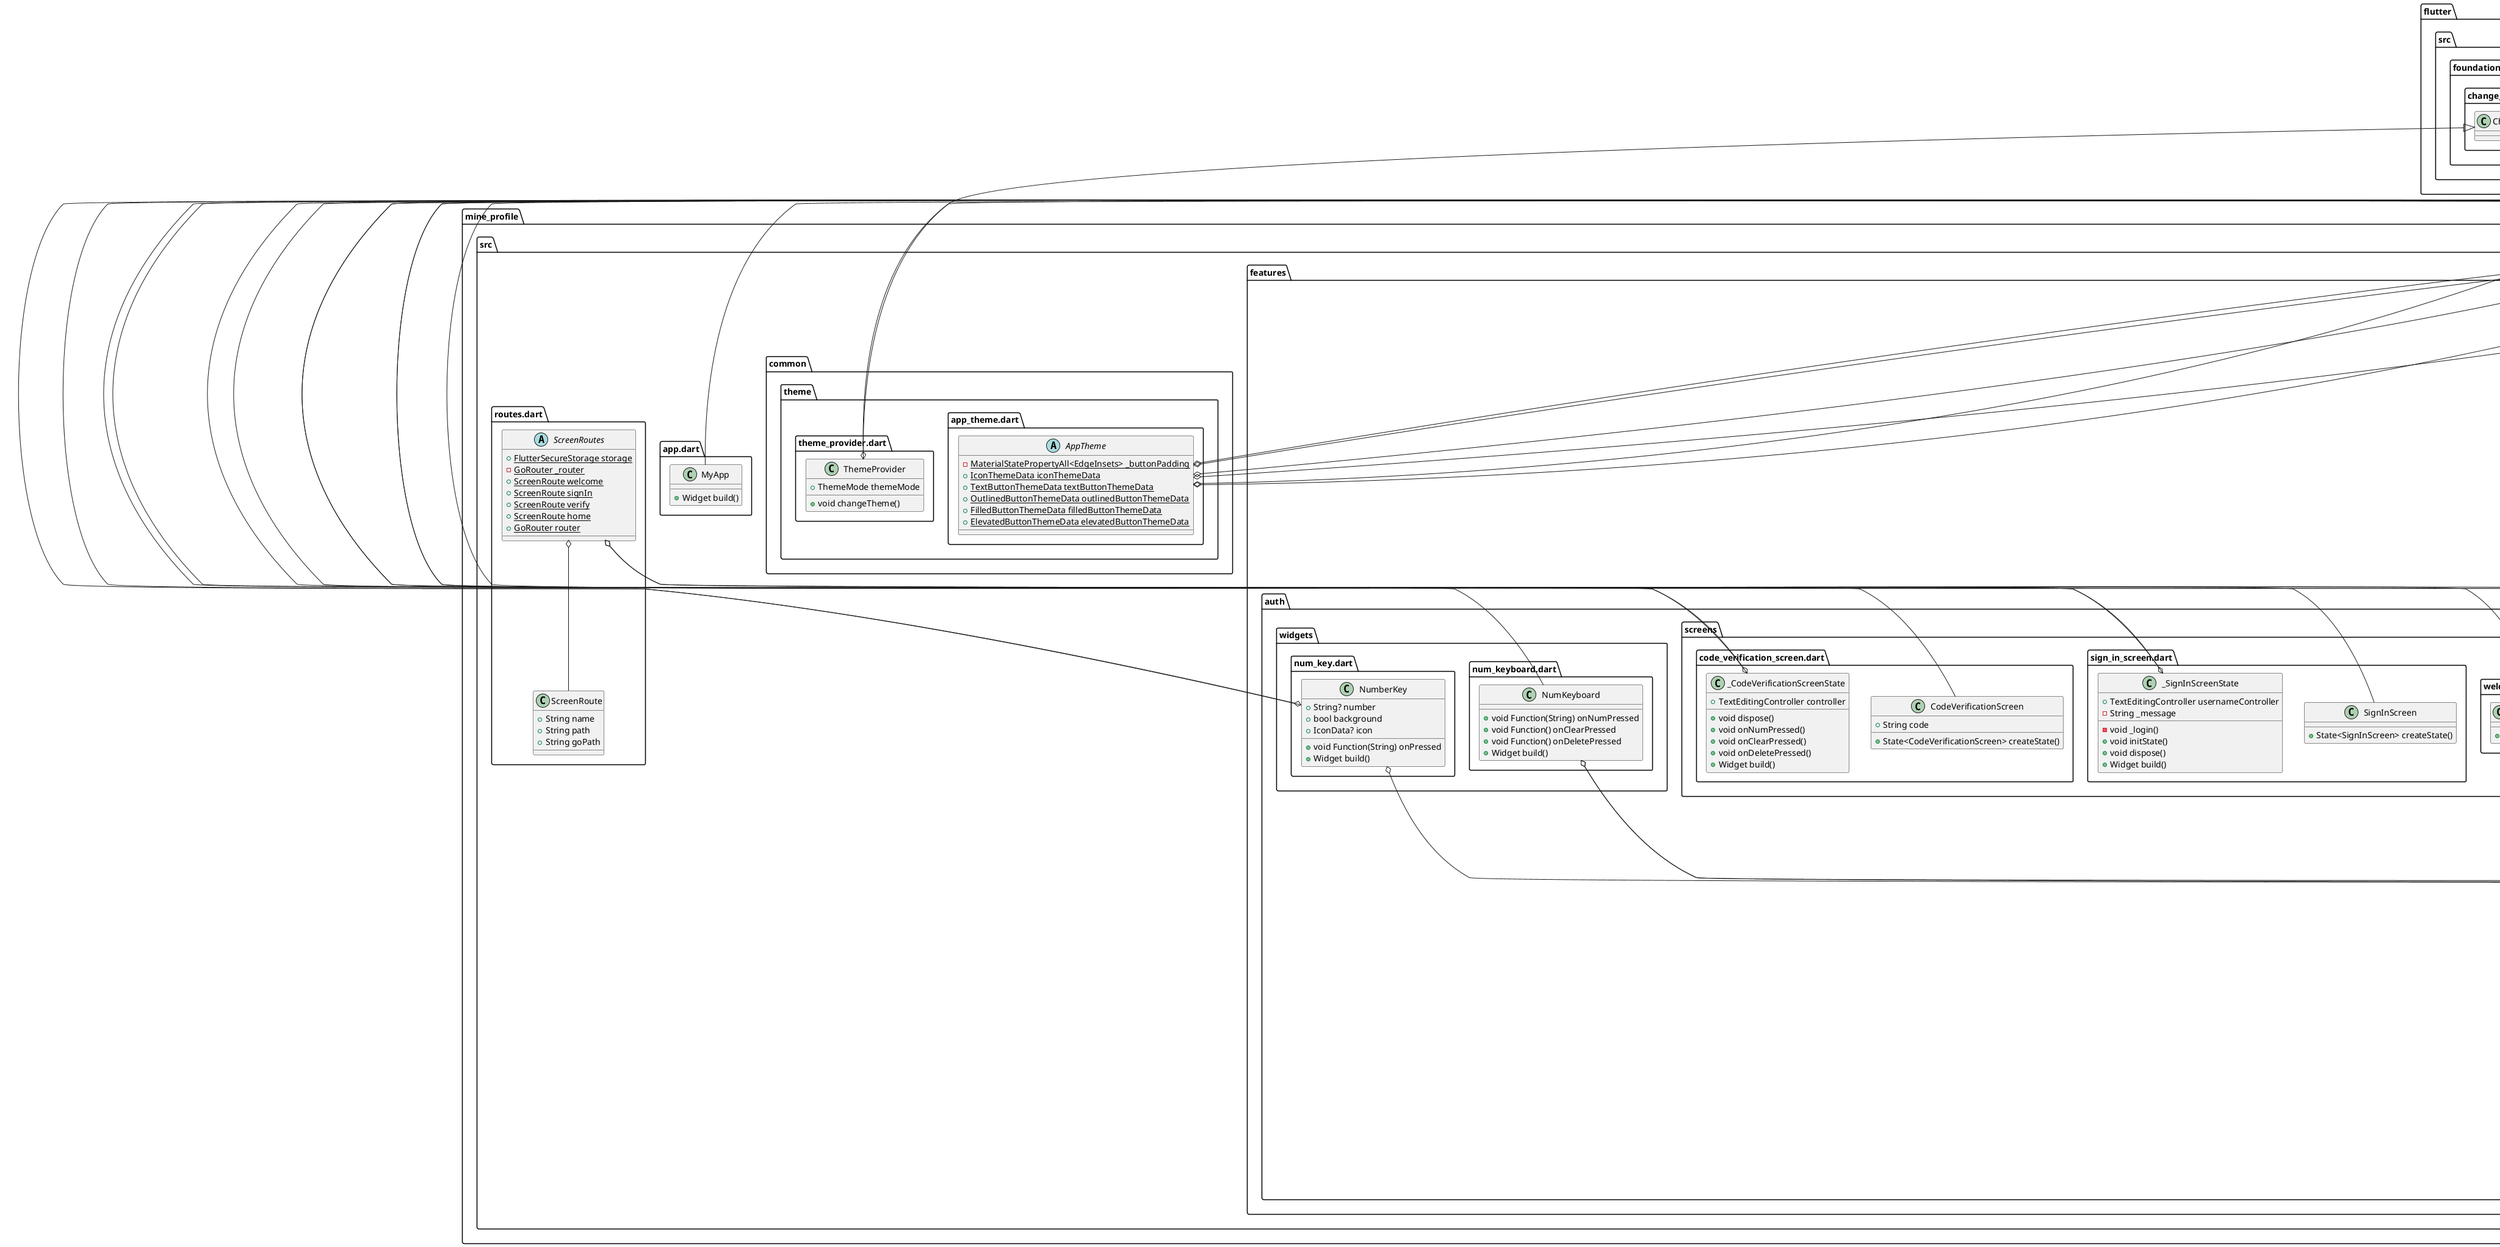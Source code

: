 @startuml
set namespaceSeparator ::

class "mine_profile::src::app.dart::MyApp" {
  +Widget build()
}

"flutter::src::widgets::framework.dart::StatelessWidget" <|-- "mine_profile::src::app.dart::MyApp"

abstract class "mine_profile::src::common::theme::app_theme.dart::AppTheme" {
  {static} -MaterialStatePropertyAll<EdgeInsets> _buttonPadding
  {static} +IconThemeData iconThemeData
  {static} +TextButtonThemeData textButtonThemeData
  {static} +OutlinedButtonThemeData outlinedButtonThemeData
  {static} +FilledButtonThemeData filledButtonThemeData
  {static} +ElevatedButtonThemeData elevatedButtonThemeData
}

"mine_profile::src::common::theme::app_theme.dart::AppTheme" o-- "flutter::src::material::material_state.dart::MaterialStatePropertyAll<EdgeInsets>"
"mine_profile::src::common::theme::app_theme.dart::AppTheme" o-- "flutter::src::widgets::icon_theme_data.dart::IconThemeData"
"mine_profile::src::common::theme::app_theme.dart::AppTheme" o-- "flutter::src::material::text_button_theme.dart::TextButtonThemeData"
"mine_profile::src::common::theme::app_theme.dart::AppTheme" o-- "flutter::src::material::outlined_button_theme.dart::OutlinedButtonThemeData"
"mine_profile::src::common::theme::app_theme.dart::AppTheme" o-- "flutter::src::material::filled_button_theme.dart::FilledButtonThemeData"
"mine_profile::src::common::theme::app_theme.dart::AppTheme" o-- "flutter::src::material::elevated_button_theme.dart::ElevatedButtonThemeData"

class "mine_profile::src::common::theme::theme_provider.dart::ThemeProvider" {
  +ThemeMode themeMode
  +void changeTheme()
}

"mine_profile::src::common::theme::theme_provider.dart::ThemeProvider" o-- "flutter::src::material::app.dart::ThemeMode"
"flutter::src::foundation::change_notifier.dart::ChangeNotifier" <|-- "mine_profile::src::common::theme::theme_provider.dart::ThemeProvider"

class "mine_profile::src::features::auth::models::user_data_entity.dart::UserData" {
  +User? user
  +Profile? profile
  +int? code
  +Map<String, dynamic> toJson()
  {static} +String serialize()
  {static} +UserData deserialize()
}

"mine_profile::src::features::auth::models::user_data_entity.dart::UserData" o-- "mine_profile::src::features::auth::models::user_data_entity.dart::User"
"mine_profile::src::features::auth::models::user_data_entity.dart::UserData" o-- "mine_profile::src::features::auth::models::user_data_entity.dart::Profile"

class "mine_profile::src::features::auth::models::user_data_entity.dart::User" {
  +int? id
  +bool? isBot
  +String? firstName
  +String? lastName
  +String? username
  +String? languageCode
  +int? braksCount
  +Id? iId
  +Map<String, dynamic> toJson()
}

"mine_profile::src::features::auth::models::user_data_entity.dart::User" o-- "mine_profile::src::features::auth::models::user_data_entity.dart::Id"

class "mine_profile::src::features::auth::models::user_data_entity.dart::Id" {
  +int? timestamp
  +String? date
  +Map<String, dynamic> toJson()
}

class "mine_profile::src::features::auth::models::user_data_entity.dart::Profile" {
  +int? id
  +String? username
  +String? password
  +String? telegramId
  +String? registerAt
  +String? subscribeEnd
  +String? uuid
  +String? accessToken
  +String? serverID
  +Map<String, dynamic> toJson()
  +Profile copyWith()
}

class "mine_profile::src::features::auth::screens::code_verification_screen.dart::CodeVerificationScreen" {
  +String code
  +State<CodeVerificationScreen> createState()
}

"flutter::src::widgets::framework.dart::StatefulWidget" <|-- "mine_profile::src::features::auth::screens::code_verification_screen.dart::CodeVerificationScreen"

class "mine_profile::src::features::auth::screens::code_verification_screen.dart::_CodeVerificationScreenState" {
  +TextEditingController controller
  +void dispose()
  +void onNumPressed()
  +void onClearPressed()
  +void onDeletePressed()
  +Widget build()
}

"mine_profile::src::features::auth::screens::code_verification_screen.dart::_CodeVerificationScreenState" o-- "flutter::src::widgets::editable_text.dart::TextEditingController"
"flutter::src::widgets::framework.dart::State" <|-- "mine_profile::src::features::auth::screens::code_verification_screen.dart::_CodeVerificationScreenState"

class "mine_profile::src::features::auth::screens::sign_in_screen.dart::SignInScreen" {
  +State<SignInScreen> createState()
}

"flutter::src::widgets::framework.dart::StatefulWidget" <|-- "mine_profile::src::features::auth::screens::sign_in_screen.dart::SignInScreen"

class "mine_profile::src::features::auth::screens::sign_in_screen.dart::_SignInScreenState" {
  +TextEditingController usernameController
  -String _message
  -void _login()
  +void initState()
  +void dispose()
  +Widget build()
}

"mine_profile::src::features::auth::screens::sign_in_screen.dart::_SignInScreenState" o-- "flutter::src::widgets::editable_text.dart::TextEditingController"
"flutter::src::widgets::framework.dart::State" <|-- "mine_profile::src::features::auth::screens::sign_in_screen.dart::_SignInScreenState"

class "mine_profile::src::features::auth::screens::welcome_screen.dart::WelcomeScreen" {
  +State<WelcomeScreen> createState()
}

"flutter::src::widgets::framework.dart::StatefulWidget" <|-- "mine_profile::src::features::auth::screens::welcome_screen.dart::WelcomeScreen"

class "mine_profile::src::features::auth::screens::welcome_screen.dart::_WelcomeScreenState" {
  +Widget build()
}

"flutter::src::widgets::framework.dart::State" <|-- "mine_profile::src::features::auth::screens::welcome_screen.dart::_WelcomeScreenState"

class "mine_profile::src::features::auth::widgets::num_key.dart::NumberKey" {
  +String? number
  +void Function(String) onPressed
  +bool background
  +IconData? icon
  +Widget build()
}

"mine_profile::src::features::auth::widgets::num_key.dart::NumberKey" o-- "null::void Function(String)"
"mine_profile::src::features::auth::widgets::num_key.dart::NumberKey" o-- "flutter::src::widgets::icon_data.dart::IconData"
"flutter::src::widgets::framework.dart::StatelessWidget" <|-- "mine_profile::src::features::auth::widgets::num_key.dart::NumberKey"

class "mine_profile::src::features::auth::widgets::num_keyboard.dart::NumKeyboard" {
  +void Function(String) onNumPressed
  +void Function() onClearPressed
  +void Function() onDeletePressed
  +Widget build()
}

"mine_profile::src::features::auth::widgets::num_keyboard.dart::NumKeyboard" o-- "null::void Function(String)"
"mine_profile::src::features::auth::widgets::num_keyboard.dart::NumKeyboard" o-- "null::void Function()"
"flutter::src::widgets::framework.dart::StatelessWidget" <|-- "mine_profile::src::features::auth::widgets::num_keyboard.dart::NumKeyboard"

class "mine_profile::src::features::home::blocs::form_status.dart::FormStatus" {
  +int index
  {static} +List<FormStatus> values
  {static} +FormStatus initial
  {static} +FormStatus riveLoading
  {static} +FormStatus noInfo
  {static} +FormStatus updating
  {static} +FormStatus success
  {static} +FormStatus error
  {static} +FormStatus unAuth
}

"mine_profile::src::features::home::blocs::form_status.dart::FormStatus" o-- "mine_profile::src::features::home::blocs::form_status.dart::FormStatus"
"dart::core::Enum" <|-- "mine_profile::src::features::home::blocs::form_status.dart::FormStatus"

class "mine_profile::src::features::home::blocs::home::home_cubit.dart::HomeCubit" {
  -HomeUseCase _homeUseCase
  {static} +FlutterSecureStorage storage
  +dynamic updateData()
  +dynamic exit()
}

"mine_profile::src::features::home::blocs::home::home_cubit.dart::HomeCubit" o-- "mine_profile::src::features::home::use_cases::home_use_case.dart::HomeUseCase"
"mine_profile::src::features::home::blocs::home::home_cubit.dart::HomeCubit" o-- "flutter_secure_storage::flutter_secure_storage.dart::FlutterSecureStorage"
"bloc::src::cubit.dart::Cubit" <|-- "mine_profile::src::features::home::blocs::home::home_cubit.dart::HomeCubit"

class "mine_profile::src::features::home::blocs::home::home_cubit.dart::HomeState" {
  +UserData? userData
  +FormStatus formStatus
  +List<Object?> props
  +HomeState copyWith()
}

"mine_profile::src::features::home::blocs::home::home_cubit.dart::HomeState" o-- "mine_profile::src::features::auth::models::user_data_entity.dart::UserData"
"mine_profile::src::features::home::blocs::home::home_cubit.dart::HomeState" o-- "mine_profile::src::features::home::blocs::form_status.dart::FormStatus"
"equatable::src::equatable.dart::Equatable" <|-- "mine_profile::src::features::home::blocs::home::home_cubit.dart::HomeState"

class "mine_profile::src::features::home::screens::home_screen.dart::HomeScreen" {
  +Widget build()
}

"flutter::src::widgets::framework.dart::StatelessWidget" <|-- "mine_profile::src::features::home::screens::home_screen.dart::HomeScreen"

class "mine_profile::src::features::home::screens::home_screen.dart::HomeView" {
  +State<HomeView> createState()
}

"flutter::src::widgets::framework.dart::StatefulWidget" <|-- "mine_profile::src::features::home::screens::home_screen.dart::HomeView"

class "mine_profile::src::features::home::screens::home_screen.dart::_HomeViewState" {
  -int _selectedIndex
  +void initState()
  -void _onItemTapped()
  +Widget build()
}

"flutter::src::widgets::framework.dart::State" <|-- "mine_profile::src::features::home::screens::home_screen.dart::_HomeViewState"

class "mine_profile::src::features::home::screens::profile_screen.dart::ProfileScreen" {
  +UserData data
  +State<ProfileScreen> createState()
}

"mine_profile::src::features::home::screens::profile_screen.dart::ProfileScreen" o-- "mine_profile::src::features::auth::models::user_data_entity.dart::UserData"
"flutter::src::widgets::framework.dart::StatefulWidget" <|-- "mine_profile::src::features::home::screens::profile_screen.dart::ProfileScreen"

class "mine_profile::src::features::home::screens::profile_screen.dart::_ProfileScreenState" {
  +Widget build()
}

"flutter::src::widgets::framework.dart::State" <|-- "mine_profile::src::features::home::screens::profile_screen.dart::_ProfileScreenState"

class "mine_profile::src::features::home::screens::statistic_screen.dart::StatisticScreen" {
  +UserData data
  +State<StatisticScreen> createState()
}

"mine_profile::src::features::home::screens::statistic_screen.dart::StatisticScreen" o-- "mine_profile::src::features::auth::models::user_data_entity.dart::UserData"
"flutter::src::widgets::framework.dart::StatefulWidget" <|-- "mine_profile::src::features::home::screens::statistic_screen.dart::StatisticScreen"

class "mine_profile::src::features::home::screens::statistic_screen.dart::_StatisticScreenState" {
  -EasyRefreshController _controller
  +void initState()
  +void dispose()
  +Widget build()
}

"mine_profile::src::features::home::screens::statistic_screen.dart::_StatisticScreenState" o-- "easy_refresh::easy_refresh.dart::EasyRefreshController"
"flutter::src::widgets::framework.dart::State" <|-- "mine_profile::src::features::home::screens::statistic_screen.dart::_StatisticScreenState"

class "mine_profile::src::features::home::use_cases::home_use_case.dart::HomeUseCase" {
  +Dio dio
  +dynamic call()
}

"mine_profile::src::features::home::use_cases::home_use_case.dart::HomeUseCase" o-- "dio::src::dio.dart::Dio"

class "mine_profile::src::features::home::widgets::change_password_form.dart::ChangePasswordForm" {
  +UserData data
  +State<ChangePasswordForm> createState()
}

"mine_profile::src::features::home::widgets::change_password_form.dart::ChangePasswordForm" o-- "mine_profile::src::features::auth::models::user_data_entity.dart::UserData"
"flutter::src::widgets::framework.dart::StatefulWidget" <|-- "mine_profile::src::features::home::widgets::change_password_form.dart::ChangePasswordForm"

class "mine_profile::src::features::home::widgets::change_password_form.dart::_ChangePasswordFormState" {
  +Dio dio
  -GlobalKey<FormState> _formKey
  +TextEditingController passwordController
  +FocusNode passwordFocusNode
  -bool _isObscured
  +void initState()
  +void dispose()
  +Widget build()
}

"mine_profile::src::features::home::widgets::change_password_form.dart::_ChangePasswordFormState" o-- "dio::src::dio.dart::Dio"
"mine_profile::src::features::home::widgets::change_password_form.dart::_ChangePasswordFormState" o-- "flutter::src::widgets::framework.dart::GlobalKey<FormState>"
"mine_profile::src::features::home::widgets::change_password_form.dart::_ChangePasswordFormState" o-- "flutter::src::widgets::editable_text.dart::TextEditingController"
"mine_profile::src::features::home::widgets::change_password_form.dart::_ChangePasswordFormState" o-- "flutter::src::widgets::focus_manager.dart::FocusNode"
"flutter::src::widgets::framework.dart::State" <|-- "mine_profile::src::features::home::widgets::change_password_form.dart::_ChangePasswordFormState"

class "mine_profile::src::features::home::widgets::input_promo_form.dart::InputPromoForm" {
  +UserData data
  +State<InputPromoForm> createState()
}

"mine_profile::src::features::home::widgets::input_promo_form.dart::InputPromoForm" o-- "mine_profile::src::features::auth::models::user_data_entity.dart::UserData"
"flutter::src::widgets::framework.dart::StatefulWidget" <|-- "mine_profile::src::features::home::widgets::input_promo_form.dart::InputPromoForm"

class "mine_profile::src::features::home::widgets::input_promo_form.dart::_InputPromoFormState" {
  +Dio dio
  -GlobalKey<FormState> _formKey
  +TextEditingController codeController
  +FocusNode codeFocusNode
  +void initState()
  +void dispose()
  +Widget build()
}

"mine_profile::src::features::home::widgets::input_promo_form.dart::_InputPromoFormState" o-- "dio::src::dio.dart::Dio"
"mine_profile::src::features::home::widgets::input_promo_form.dart::_InputPromoFormState" o-- "flutter::src::widgets::framework.dart::GlobalKey<FormState>"
"mine_profile::src::features::home::widgets::input_promo_form.dart::_InputPromoFormState" o-- "flutter::src::widgets::editable_text.dart::TextEditingController"
"mine_profile::src::features::home::widgets::input_promo_form.dart::_InputPromoFormState" o-- "flutter::src::widgets::focus_manager.dart::FocusNode"
"flutter::src::widgets::framework.dart::State" <|-- "mine_profile::src::features::home::widgets::input_promo_form.dart::_InputPromoFormState"

class "mine_profile::src::features::home::widgets::profile_menu_widget.dart::ProfileMenuWidget" {
  +String title
  +IconData icon
  +void Function() onPress
  +bool endIcon
  +Color? textColor
  +Widget build()
}

"mine_profile::src::features::home::widgets::profile_menu_widget.dart::ProfileMenuWidget" o-- "flutter::src::widgets::icon_data.dart::IconData"
"mine_profile::src::features::home::widgets::profile_menu_widget.dart::ProfileMenuWidget" o-- "dart::ui::void Function()"
"mine_profile::src::features::home::widgets::profile_menu_widget.dart::ProfileMenuWidget" o-- "dart::ui::Color"
"flutter::src::widgets::framework.dart::StatelessWidget" <|-- "mine_profile::src::features::home::widgets::profile_menu_widget.dart::ProfileMenuWidget"

class "mine_profile::src::features::home::widgets::rive::rive_icon.dart::RiveIcon" {
  +RiveIcons icon
  +double? height
  +double? width
  +Widget build()
}

"mine_profile::src::features::home::widgets::rive::rive_icon.dart::RiveIcon" o-- "mine_profile::src::features::home::widgets::rive::rive_icon.dart::RiveIcons"
"flutter::src::widgets::framework.dart::StatelessWidget" <|-- "mine_profile::src::features::home::widgets::rive::rive_icon.dart::RiveIcon"

class "mine_profile::src::features::home::widgets::rive::rive_icon.dart::RiveIcons" {
  +int index
  {static} +List<RiveIcons> values
  {static} +RiveIcons globe
  {static} +RiveIcons lock
  {static} +RiveIcons gear
  {static} +RiveIcons ribbon
  {static} +RiveIcons search
  {static} +RiveIcons profile
  {static} +RiveIcons network
  {static} +RiveIcons notification
  {static} +RiveIcons location
  {static} +RiveIcons wallet
  {static} +RiveIcons calendar
  {static} +RiveIcons mail
}

"mine_profile::src::features::home::widgets::rive::rive_icon.dart::RiveIcons" o-- "mine_profile::src::features::home::widgets::rive::rive_icon.dart::RiveIcons"
"dart::core::Enum" <|-- "mine_profile::src::features::home::widgets::rive::rive_icon.dart::RiveIcons"

class "mine_profile::src::features::home::widgets::rive::rive_loading_widget.dart::ArcheryHeader" {
  +Widget build()
}

"easy_refresh::easy_refresh.dart::Header" <|-- "mine_profile::src::features::home::widgets::rive::rive_loading_widget.dart::ArcheryHeader"

class "mine_profile::src::features::home::widgets::rive::rive_loading_widget.dart::_ArcheryIndicator" {
  +IndicatorState state
  +bool reverse
  +State<_ArcheryIndicator> createState()
}

"mine_profile::src::features::home::widgets::rive::rive_loading_widget.dart::_ArcheryIndicator" o-- "easy_refresh::easy_refresh.dart::IndicatorState"
"flutter::src::widgets::framework.dart::StatefulWidget" <|-- "mine_profile::src::features::home::widgets::rive::rive_loading_widget.dart::_ArcheryIndicator"

class "mine_profile::src::features::home::widgets::rive::rive_loading_widget.dart::_ArcheryIndicatorState" {
  +SMINumber? pull
  +SMITrigger? advance
  +StateMachineController? controller
  -RiveFile? _riveFile
  -double _offset
  -IndicatorMode _mode
  -double _actualTriggerOffset
  +void initState()
  -void _loadRiveFile()
  +void dispose()
  -void _onModeChange()
  +Widget build()
}

"mine_profile::src::features::home::widgets::rive::rive_loading_widget.dart::_ArcheryIndicatorState" o-- "rive::src::controllers::state_machine_controller.dart::SMINumber"
"mine_profile::src::features::home::widgets::rive::rive_loading_widget.dart::_ArcheryIndicatorState" o-- "rive::src::controllers::state_machine_controller.dart::SMITrigger"
"mine_profile::src::features::home::widgets::rive::rive_loading_widget.dart::_ArcheryIndicatorState" o-- "rive::src::controllers::state_machine_controller.dart::StateMachineController"
"mine_profile::src::features::home::widgets::rive::rive_loading_widget.dart::_ArcheryIndicatorState" o-- "rive::src::rive_file.dart::RiveFile"
"mine_profile::src::features::home::widgets::rive::rive_loading_widget.dart::_ArcheryIndicatorState" o-- "easy_refresh::easy_refresh.dart::IndicatorMode"
"flutter::src::widgets::framework.dart::State" <|-- "mine_profile::src::features::home::widgets::rive::rive_loading_widget.dart::_ArcheryIndicatorState"

class "mine_profile::src::features::home::widgets::skin_change_widget.dart::SkinChangeWidget" {
  +UserData data
  +State<SkinChangeWidget> createState()
}

"mine_profile::src::features::home::widgets::skin_change_widget.dart::SkinChangeWidget" o-- "mine_profile::src::features::auth::models::user_data_entity.dart::UserData"
"flutter::src::widgets::framework.dart::StatefulWidget" <|-- "mine_profile::src::features::home::widgets::skin_change_widget.dart::SkinChangeWidget"

class "mine_profile::src::features::home::widgets::skin_change_widget.dart::_SkinChangeWidgetState" {
  +Dio dio
  +Widget? uploadedSkin
  +Widget? uploadedCloak
  +Widget updatedSkinImage()
  +Widget updatedCloakImage()
  +Widget build()
}

"mine_profile::src::features::home::widgets::skin_change_widget.dart::_SkinChangeWidgetState" o-- "dio::src::dio.dart::Dio"
"mine_profile::src::features::home::widgets::skin_change_widget.dart::_SkinChangeWidgetState" o-- "flutter::src::widgets::framework.dart::Widget"
"flutter::src::widgets::framework.dart::State" <|-- "mine_profile::src::features::home::widgets::skin_change_widget.dart::_SkinChangeWidgetState"

class "mine_profile::src::features::home::widgets::statistic::minecraft_statistic_card.dart::MinecraftStatisticCard" {
  +Profile profile
  +Widget build()
  +String dateFormat()
  +String subDays()
}

"mine_profile::src::features::home::widgets::statistic::minecraft_statistic_card.dart::MinecraftStatisticCard" o-- "mine_profile::src::features::auth::models::user_data_entity.dart::Profile"
"flutter::src::widgets::framework.dart::StatelessWidget" <|-- "mine_profile::src::features::home::widgets::statistic::minecraft_statistic_card.dart::MinecraftStatisticCard"

class "mine_profile::src::features::home::widgets::statistic::servers_info.dart::ServersInfo" {
  +Widget build()
}

"flutter::src::widgets::framework.dart::StatelessWidget" <|-- "mine_profile::src::features::home::widgets::statistic::servers_info.dart::ServersInfo"

class "mine_profile::src::features::home::widgets::statistic::server_status.dart::ServerStatus" {
  +int port
  +String name
  +Widget build()
}

"flutter::src::widgets::framework.dart::StatelessWidget" <|-- "mine_profile::src::features::home::widgets::statistic::server_status.dart::ServerStatus"

class "mine_profile::src::features::home::widgets::statistic::telegram_statistic_card.dart::TelegramStatisticCard" {
  +User user
  +Widget build()
}

"mine_profile::src::features::home::widgets::statistic::telegram_statistic_card.dart::TelegramStatisticCard" o-- "mine_profile::src::features::auth::models::user_data_entity.dart::User"
"flutter::src::widgets::framework.dart::StatelessWidget" <|-- "mine_profile::src::features::home::widgets::statistic::telegram_statistic_card.dart::TelegramStatisticCard"

class "mine_profile::src::features::home::widgets::try_head::SkinHead.dart::SkinHead" {
  +String skinImageUrl
  +_SkinHeadState createState()
}

"flutter::src::widgets::framework.dart::StatefulWidget" <|-- "mine_profile::src::features::home::widgets::try_head::SkinHead.dart::SkinHead"

class "mine_profile::src::features::home::widgets::try_head::SkinHead.dart::_SkinHeadState" {
  -Uint8List? _headImage
  +void initState()
  -dynamic _loadHeadImage()
  +Widget build()
  +dynamic copyCrop()
}

"mine_profile::src::features::home::widgets::try_head::SkinHead.dart::_SkinHeadState" o-- "dart::typed_data::Uint8List"
"flutter::src::widgets::framework.dart::State" <|-- "mine_profile::src::features::home::widgets::try_head::SkinHead.dart::_SkinHeadState"

abstract class "mine_profile::src::routes.dart::ScreenRoutes" {
  {static} +FlutterSecureStorage storage
  {static} -GoRouter _router
  {static} +ScreenRoute welcome
  {static} +ScreenRoute signIn
  {static} +ScreenRoute verify
  {static} +ScreenRoute home
  {static} +GoRouter router
}

"mine_profile::src::routes.dart::ScreenRoutes" o-- "flutter_secure_storage::flutter_secure_storage.dart::FlutterSecureStorage"
"mine_profile::src::routes.dart::ScreenRoutes" o-- "go_router::src::router.dart::GoRouter"
"mine_profile::src::routes.dart::ScreenRoutes" o-- "mine_profile::src::routes.dart::ScreenRoute"

class "mine_profile::src::routes.dart::ScreenRoute" {
  +String name
  +String path
  +String goPath
}


@enduml